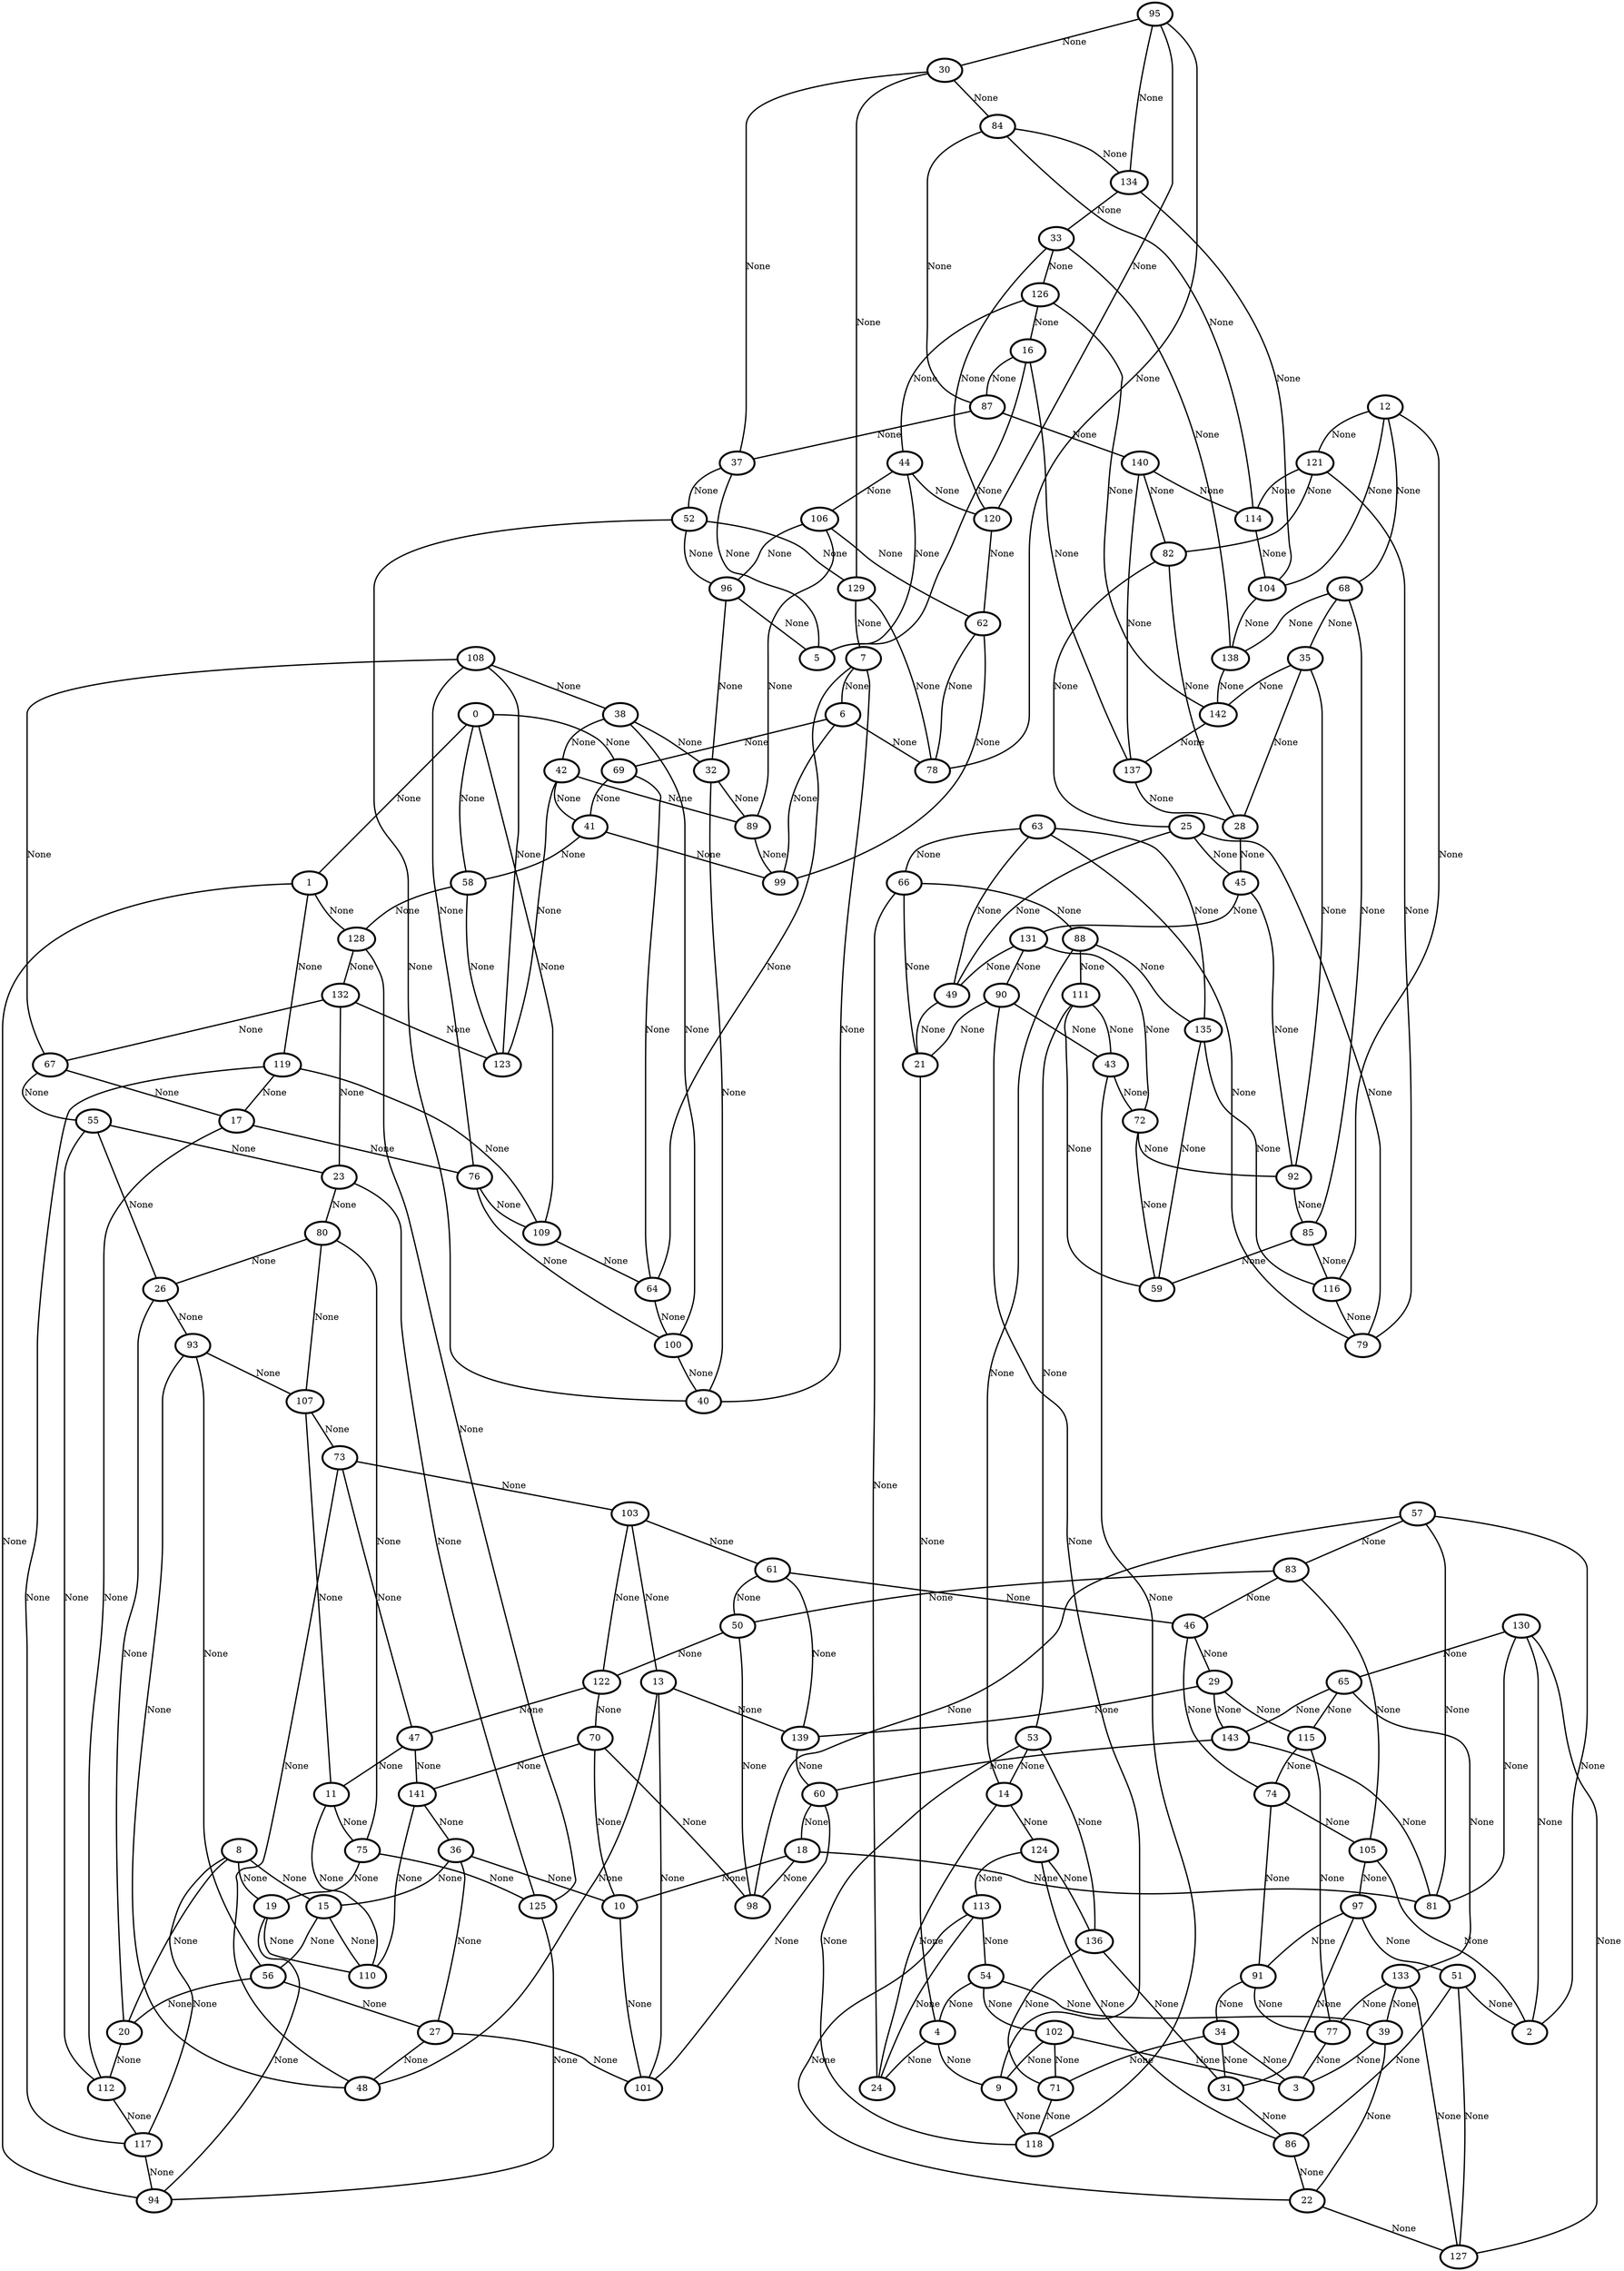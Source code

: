 graph G {
    0 [penwidth=3,label="0",color="black"]
    1 [penwidth=3,label="1",color="black"]
    2 [penwidth=3,label="2",color="black"]
    3 [penwidth=3,label="3",color="black"]
    4 [penwidth=3,label="4",color="black"]
    5 [penwidth=3,label="5",color="black"]
    6 [penwidth=3,label="6",color="black"]
    7 [penwidth=3,label="7",color="black"]
    8 [penwidth=3,label="8",color="black"]
    9 [penwidth=3,label="9",color="black"]
    10 [penwidth=3,label="10",color="black"]
    11 [penwidth=3,label="11",color="black"]
    12 [penwidth=3,label="12",color="black"]
    13 [penwidth=3,label="13",color="black"]
    14 [penwidth=3,label="14",color="black"]
    15 [penwidth=3,label="15",color="black"]
    16 [penwidth=3,label="16",color="black"]
    17 [penwidth=3,label="17",color="black"]
    18 [penwidth=3,label="18",color="black"]
    19 [penwidth=3,label="19",color="black"]
    20 [penwidth=3,label="20",color="black"]
    21 [penwidth=3,label="21",color="black"]
    22 [penwidth=3,label="22",color="black"]
    23 [penwidth=3,label="23",color="black"]
    24 [penwidth=3,label="24",color="black"]
    25 [penwidth=3,label="25",color="black"]
    26 [penwidth=3,label="26",color="black"]
    27 [penwidth=3,label="27",color="black"]
    28 [penwidth=3,label="28",color="black"]
    29 [penwidth=3,label="29",color="black"]
    30 [penwidth=3,label="30",color="black"]
    31 [penwidth=3,label="31",color="black"]
    32 [penwidth=3,label="32",color="black"]
    33 [penwidth=3,label="33",color="black"]
    34 [penwidth=3,label="34",color="black"]
    35 [penwidth=3,label="35",color="black"]
    36 [penwidth=3,label="36",color="black"]
    37 [penwidth=3,label="37",color="black"]
    38 [penwidth=3,label="38",color="black"]
    39 [penwidth=3,label="39",color="black"]
    40 [penwidth=3,label="40",color="black"]
    41 [penwidth=3,label="41",color="black"]
    42 [penwidth=3,label="42",color="black"]
    43 [penwidth=3,label="43",color="black"]
    44 [penwidth=3,label="44",color="black"]
    45 [penwidth=3,label="45",color="black"]
    46 [penwidth=3,label="46",color="black"]
    47 [penwidth=3,label="47",color="black"]
    48 [penwidth=3,label="48",color="black"]
    49 [penwidth=3,label="49",color="black"]
    50 [penwidth=3,label="50",color="black"]
    51 [penwidth=3,label="51",color="black"]
    52 [penwidth=3,label="52",color="black"]
    53 [penwidth=3,label="53",color="black"]
    54 [penwidth=3,label="54",color="black"]
    55 [penwidth=3,label="55",color="black"]
    56 [penwidth=3,label="56",color="black"]
    57 [penwidth=3,label="57",color="black"]
    58 [penwidth=3,label="58",color="black"]
    59 [penwidth=3,label="59",color="black"]
    60 [penwidth=3,label="60",color="black"]
    61 [penwidth=3,label="61",color="black"]
    62 [penwidth=3,label="62",color="black"]
    63 [penwidth=3,label="63",color="black"]
    64 [penwidth=3,label="64",color="black"]
    65 [penwidth=3,label="65",color="black"]
    66 [penwidth=3,label="66",color="black"]
    67 [penwidth=3,label="67",color="black"]
    68 [penwidth=3,label="68",color="black"]
    69 [penwidth=3,label="69",color="black"]
    70 [penwidth=3,label="70",color="black"]
    71 [penwidth=3,label="71",color="black"]
    72 [penwidth=3,label="72",color="black"]
    73 [penwidth=3,label="73",color="black"]
    74 [penwidth=3,label="74",color="black"]
    75 [penwidth=3,label="75",color="black"]
    76 [penwidth=3,label="76",color="black"]
    77 [penwidth=3,label="77",color="black"]
    78 [penwidth=3,label="78",color="black"]
    79 [penwidth=3,label="79",color="black"]
    80 [penwidth=3,label="80",color="black"]
    81 [penwidth=3,label="81",color="black"]
    82 [penwidth=3,label="82",color="black"]
    83 [penwidth=3,label="83",color="black"]
    84 [penwidth=3,label="84",color="black"]
    85 [penwidth=3,label="85",color="black"]
    86 [penwidth=3,label="86",color="black"]
    87 [penwidth=3,label="87",color="black"]
    88 [penwidth=3,label="88",color="black"]
    89 [penwidth=3,label="89",color="black"]
    90 [penwidth=3,label="90",color="black"]
    91 [penwidth=3,label="91",color="black"]
    92 [penwidth=3,label="92",color="black"]
    93 [penwidth=3,label="93",color="black"]
    94 [penwidth=3,label="94",color="black"]
    95 [penwidth=3,label="95",color="black"]
    96 [penwidth=3,label="96",color="black"]
    97 [penwidth=3,label="97",color="black"]
    98 [penwidth=3,label="98",color="black"]
    99 [penwidth=3,label="99",color="black"]
    100 [penwidth=3,label="100",color="black"]
    101 [penwidth=3,label="101",color="black"]
    102 [penwidth=3,label="102",color="black"]
    103 [penwidth=3,label="103",color="black"]
    104 [penwidth=3,label="104",color="black"]
    105 [penwidth=3,label="105",color="black"]
    106 [penwidth=3,label="106",color="black"]
    107 [penwidth=3,label="107",color="black"]
    108 [penwidth=3,label="108",color="black"]
    109 [penwidth=3,label="109",color="black"]
    110 [penwidth=3,label="110",color="black"]
    111 [penwidth=3,label="111",color="black"]
    112 [penwidth=3,label="112",color="black"]
    113 [penwidth=3,label="113",color="black"]
    114 [penwidth=3,label="114",color="black"]
    115 [penwidth=3,label="115",color="black"]
    116 [penwidth=3,label="116",color="black"]
    117 [penwidth=3,label="117",color="black"]
    118 [penwidth=3,label="118",color="black"]
    119 [penwidth=3,label="119",color="black"]
    120 [penwidth=3,label="120",color="black"]
    121 [penwidth=3,label="121",color="black"]
    122 [penwidth=3,label="122",color="black"]
    123 [penwidth=3,label="123",color="black"]
    124 [penwidth=3,label="124",color="black"]
    125 [penwidth=3,label="125",color="black"]
    126 [penwidth=3,label="126",color="black"]
    127 [penwidth=3,label="127",color="black"]
    128 [penwidth=3,label="128",color="black"]
    129 [penwidth=3,label="129",color="black"]
    130 [penwidth=3,label="130",color="black"]
    131 [penwidth=3,label="131",color="black"]
    132 [penwidth=3,label="132",color="black"]
    133 [penwidth=3,label="133",color="black"]
    134 [penwidth=3,label="134",color="black"]
    135 [penwidth=3,label="135",color="black"]
    136 [penwidth=3,label="136",color="black"]
    137 [penwidth=3,label="137",color="black"]
    138 [penwidth=3,label="138",color="black"]
    139 [penwidth=3,label="139",color="black"]
    140 [penwidth=3,label="140",color="black"]
    141 [penwidth=3,label="141",color="black"]
    142 [penwidth=3,label="142",color="black"]
    143 [penwidth=3,label="143",color="black"]

    119--117 [penwidth=2,label="None"]
    88--135 [penwidth=2,label="None"]
    133--77 [penwidth=2,label="None"]
    12--121 [penwidth=2,label="None"]
    21--4 [penwidth=2,label="None"]
    42--89 [penwidth=2,label="None"]
    22--127 [penwidth=2,label="None"]
    89--99 [penwidth=2,label="None"]
    106--96 [penwidth=2,label="None"]
    112--117 [penwidth=2,label="None"]
    82--28 [penwidth=2,label="None"]
    6--99 [penwidth=2,label="None"]
    85--116 [penwidth=2,label="None"]
    124--86 [penwidth=2,label="None"]
    31--86 [penwidth=2,label="None"]
    39--22 [penwidth=2,label="None"]
    64--100 [penwidth=2,label="None"]
    34--31 [penwidth=2,label="None"]
    32--89 [penwidth=2,label="None"]
    126--44 [penwidth=2,label="None"]
    94--1 [penwidth=2,label="None"]
    117--94 [penwidth=2,label="None"]
    130--127 [penwidth=2,label="None"]
    87--37 [penwidth=2,label="None"]
    134--33 [penwidth=2,label="None"]
    100--76 [penwidth=2,label="None"]
    140--82 [penwidth=2,label="None"]
    65--133 [penwidth=2,label="None"]
    90--43 [penwidth=2,label="None"]
    43--72 [penwidth=2,label="None"]
    132--67 [penwidth=2,label="None"]
    142--137 [penwidth=2,label="None"]
    139--60 [penwidth=2,label="None"]
    30--129 [penwidth=2,label="None"]
    41--99 [penwidth=2,label="None"]
    66--21 [penwidth=2,label="None"]
    1--128 [penwidth=2,label="None"]
    56--20 [penwidth=2,label="None"]
    132--123 [penwidth=2,label="None"]
    7--40 [penwidth=2,label="None"]
    102--3 [penwidth=2,label="None"]
    19--94 [penwidth=2,label="None"]
    136--31 [penwidth=2,label="None"]
    91--77 [penwidth=2,label="None"]
    73--47 [penwidth=2,label="None"]
    68--138 [penwidth=2,label="None"]
    15--110 [penwidth=2,label="None"]
    52--40 [penwidth=2,label="None"]
    129--7 [penwidth=2,label="None"]
    13--48 [penwidth=2,label="None"]
    52--96 [penwidth=2,label="None"]
    31--97 [penwidth=2,label="None"]
    63--66 [penwidth=2,label="None"]
    113--54 [penwidth=2,label="None"]
    13--139 [penwidth=2,label="None"]
    137--28 [penwidth=2,label="None"]
    8--20 [penwidth=2,label="None"]
    119--109 [penwidth=2,label="None"]
    38--42 [penwidth=2,label="None"]
    45--131 [penwidth=2,label="None"]
    135--59 [penwidth=2,label="None"]
    72--92 [penwidth=2,label="None"]
    61--139 [penwidth=2,label="None"]
    35--28 [penwidth=2,label="None"]
    140--114 [penwidth=2,label="None"]
    19--110 [penwidth=2,label="None"]
    102--71 [penwidth=2,label="None"]
    66--88 [penwidth=2,label="None"]
    65--143 [penwidth=2,label="None"]
    26--55 [penwidth=2,label="None"]
    63--79 [penwidth=2,label="None"]
    92--85 [penwidth=2,label="None"]
    83--105 [penwidth=2,label="None"]
    57--98 [penwidth=2,label="None"]
    11--75 [penwidth=2,label="None"]
    36--10 [penwidth=2,label="None"]
    63--135 [penwidth=2,label="None"]
    80--75 [penwidth=2,label="None"]
    83--46 [penwidth=2,label="None"]
    109--64 [penwidth=2,label="None"]
    37--52 [penwidth=2,label="None"]
    49--21 [penwidth=2,label="None"]
    61--46 [penwidth=2,label="None"]
    18--81 [penwidth=2,label="None"]
    72--131 [penwidth=2,label="None"]
    47--11 [penwidth=2,label="None"]
    58--123 [penwidth=2,label="None"]
    47--141 [penwidth=2,label="None"]
    87--140 [penwidth=2,label="None"]
    124--113 [penwidth=2,label="None"]
    34--71 [penwidth=2,label="None"]
    12--68 [penwidth=2,label="None"]
    30--37 [penwidth=2,label="None"]
    9--118 [penwidth=2,label="None"]
    103--122 [penwidth=2,label="None"]
    74--46 [penwidth=2,label="None"]
    60--101 [penwidth=2,label="None"]
    108--67 [penwidth=2,label="None"]
    50--122 [penwidth=2,label="None"]
    16--5 [penwidth=2,label="None"]
    129--78 [penwidth=2,label="None"]
    17--112 [penwidth=2,label="None"]
    82--25 [penwidth=2,label="None"]
    58--128 [penwidth=2,label="None"]
    133--127 [penwidth=2,label="None"]
    36--27 [penwidth=2,label="None"]
    48--93 [penwidth=2,label="None"]
    113--24 [penwidth=2,label="None"]
    62--78 [penwidth=2,label="None"]
    92--45 [penwidth=2,label="None"]
    143--81 [penwidth=2,label="None"]
    107--11 [penwidth=2,label="None"]
    75--19 [penwidth=2,label="None"]
    29--143 [penwidth=2,label="None"]
    108--76 [penwidth=2,label="None"]
    16--87 [penwidth=2,label="None"]
    53--14 [penwidth=2,label="None"]
    91--34 [penwidth=2,label="None"]
    46--29 [penwidth=2,label="None"]
    51--86 [penwidth=2,label="None"]
    133--39 [penwidth=2,label="None"]
    125--94 [penwidth=2,label="None"]
    114--84 [penwidth=2,label="None"]
    11--110 [penwidth=2,label="None"]
    53--118 [penwidth=2,label="None"]
    57--81 [penwidth=2,label="None"]
    121--114 [penwidth=2,label="None"]
    26--20 [penwidth=2,label="None"]
    115--74 [penwidth=2,label="None"]
    108--123 [penwidth=2,label="None"]
    108--38 [penwidth=2,label="None"]
    20--112 [penwidth=2,label="None"]
    84--134 [penwidth=2,label="None"]
    7--64 [penwidth=2,label="None"]
    18--10 [penwidth=2,label="None"]
    4--9 [penwidth=2,label="None"]
    36--15 [penwidth=2,label="None"]
    107--80 [penwidth=2,label="None"]
    10--101 [penwidth=2,label="None"]
    103--61 [penwidth=2,label="None"]
    23--132 [penwidth=2,label="None"]
    55--23 [penwidth=2,label="None"]
    51--127 [penwidth=2,label="None"]
    4--24 [penwidth=2,label="None"]
    50--98 [penwidth=2,label="None"]
    109--0 [penwidth=2,label="None"]
    111--53 [penwidth=2,label="None"]
    67--17 [penwidth=2,label="None"]
    120--95 [penwidth=2,label="None"]
    57--2 [penwidth=2,label="None"]
    66--24 [penwidth=2,label="None"]
    93--107 [penwidth=2,label="None"]
    33--120 [penwidth=2,label="None"]
    126--142 [penwidth=2,label="None"]
    27--48 [penwidth=2,label="None"]
    72--59 [penwidth=2,label="None"]
    137--140 [penwidth=2,label="None"]
    23--80 [penwidth=2,label="None"]
    121--82 [penwidth=2,label="None"]
    0--1 [penwidth=2,label="None"]
    67--55 [penwidth=2,label="None"]
    130--2 [penwidth=2,label="None"]
    41--58 [penwidth=2,label="None"]
    48--73 [penwidth=2,label="None"]
    0--58 [penwidth=2,label="None"]
    69--41 [penwidth=2,label="None"]
    130--81 [penwidth=2,label="None"]
    106--89 [penwidth=2,label="None"]
    49--25 [penwidth=2,label="None"]
    95--30 [penwidth=2,label="None"]
    141--36 [penwidth=2,label="None"]
    32--40 [penwidth=2,label="None"]
    38--32 [penwidth=2,label="None"]
    60--18 [penwidth=2,label="None"]
    105--97 [penwidth=2,label="None"]
    0--69 [penwidth=2,label="None"]
    96--32 [penwidth=2,label="None"]
    65--115 [penwidth=2,label="None"]
    29--115 [penwidth=2,label="None"]
    18--98 [penwidth=2,label="None"]
    88--111 [penwidth=2,label="None"]
    102--9 [penwidth=2,label="None"]
    8--19 [penwidth=2,label="None"]
    100--40 [penwidth=2,label="None"]
    54--39 [penwidth=2,label="None"]
    135--116 [penwidth=2,label="None"]
    51--2 [penwidth=2,label="None"]
    106--62 [penwidth=2,label="None"]
    103--13 [penwidth=2,label="None"]
    115--77 [penwidth=2,label="None"]
    80--26 [penwidth=2,label="None"]
    128--132 [penwidth=2,label="None"]
    1--119 [penwidth=2,label="None"]
    128--125 [penwidth=2,label="None"]
    97--51 [penwidth=2,label="None"]
    86--22 [penwidth=2,label="None"]
    91--74 [penwidth=2,label="None"]
    44--5 [penwidth=2,label="None"]
    107--73 [penwidth=2,label="None"]
    6--69 [penwidth=2,label="None"]
    42--123 [penwidth=2,label="None"]
    95--78 [penwidth=2,label="None"]
    12--116 [penwidth=2,label="None"]
    44--120 [penwidth=2,label="None"]
    68--85 [penwidth=2,label="None"]
    137--16 [penwidth=2,label="None"]
    52--129 [penwidth=2,label="None"]
    15--56 [penwidth=2,label="None"]
    141--110 [penwidth=2,label="None"]
    120--62 [penwidth=2,label="None"]
    63--49 [penwidth=2,label="None"]
    138--33 [penwidth=2,label="None"]
    37--5 [penwidth=2,label="None"]
    124--136 [penwidth=2,label="None"]
    29--139 [penwidth=2,label="None"]
    56--27 [penwidth=2,label="None"]
    68--35 [penwidth=2,label="None"]
    61--50 [penwidth=2,label="None"]
    83--50 [penwidth=2,label="None"]
    23--125 [penwidth=2,label="None"]
    75--125 [penwidth=2,label="None"]
    90--21 [penwidth=2,label="None"]
    119--17 [penwidth=2,label="None"]
    76--109 [penwidth=2,label="None"]
    28--45 [penwidth=2,label="None"]
    14--124 [penwidth=2,label="None"]
    116--79 [penwidth=2,label="None"]
    54--102 [penwidth=2,label="None"]
    57--83 [penwidth=2,label="None"]
    143--60 [penwidth=2,label="None"]
    121--79 [penwidth=2,label="None"]
    79--25 [penwidth=2,label="None"]
    42--41 [penwidth=2,label="None"]
    53--136 [penwidth=2,label="None"]
    14--24 [penwidth=2,label="None"]
    43--118 [penwidth=2,label="None"]
    77--3 [penwidth=2,label="None"]
    13--101 [penwidth=2,label="None"]
    2--105 [penwidth=2,label="None"]
    30--84 [penwidth=2,label="None"]
    113--22 [penwidth=2,label="None"]
    114--104 [penwidth=2,label="None"]
    131--90 [penwidth=2,label="None"]
    73--103 [penwidth=2,label="None"]
    56--93 [penwidth=2,label="None"]
    122--70 [penwidth=2,label="None"]
    70--98 [penwidth=2,label="None"]
    126--16 [penwidth=2,label="None"]
    70--141 [penwidth=2,label="None"]
    111--43 [penwidth=2,label="None"]
    17--76 [penwidth=2,label="None"]
    95--134 [penwidth=2,label="None"]
    35--142 [penwidth=2,label="None"]
    27--101 [penwidth=2,label="None"]
    44--106 [penwidth=2,label="None"]
    54--4 [penwidth=2,label="None"]
    70--10 [penwidth=2,label="None"]
    87--84 [penwidth=2,label="None"]
    104--138 [penwidth=2,label="None"]
    25--45 [penwidth=2,label="None"]
    90--9 [penwidth=2,label="None"]
    130--65 [penwidth=2,label="None"]
    7--6 [penwidth=2,label="None"]
    12--104 [penwidth=2,label="None"]
    6--78 [penwidth=2,label="None"]
    96--5 [penwidth=2,label="None"]
    111--59 [penwidth=2,label="None"]
    33--126 [penwidth=2,label="None"]
    35--92 [penwidth=2,label="None"]
    122--47 [penwidth=2,label="None"]
    34--3 [penwidth=2,label="None"]
    85--59 [penwidth=2,label="None"]
    71--118 [penwidth=2,label="None"]
    69--64 [penwidth=2,label="None"]
    8--117 [penwidth=2,label="None"]
    88--14 [penwidth=2,label="None"]
    38--100 [penwidth=2,label="None"]
    8--15 [penwidth=2,label="None"]
    74--105 [penwidth=2,label="None"]
    39--3 [penwidth=2,label="None"]
    26--93 [penwidth=2,label="None"]
    104--134 [penwidth=2,label="None"]
    55--112 [penwidth=2,label="None"]
    136--71 [penwidth=2,label="None"]
    62--99 [penwidth=2,label="None"]
    97--91 [penwidth=2,label="None"]
    131--49 [penwidth=2,label="None"]
    138--142 [penwidth=2,label="None"]
}
